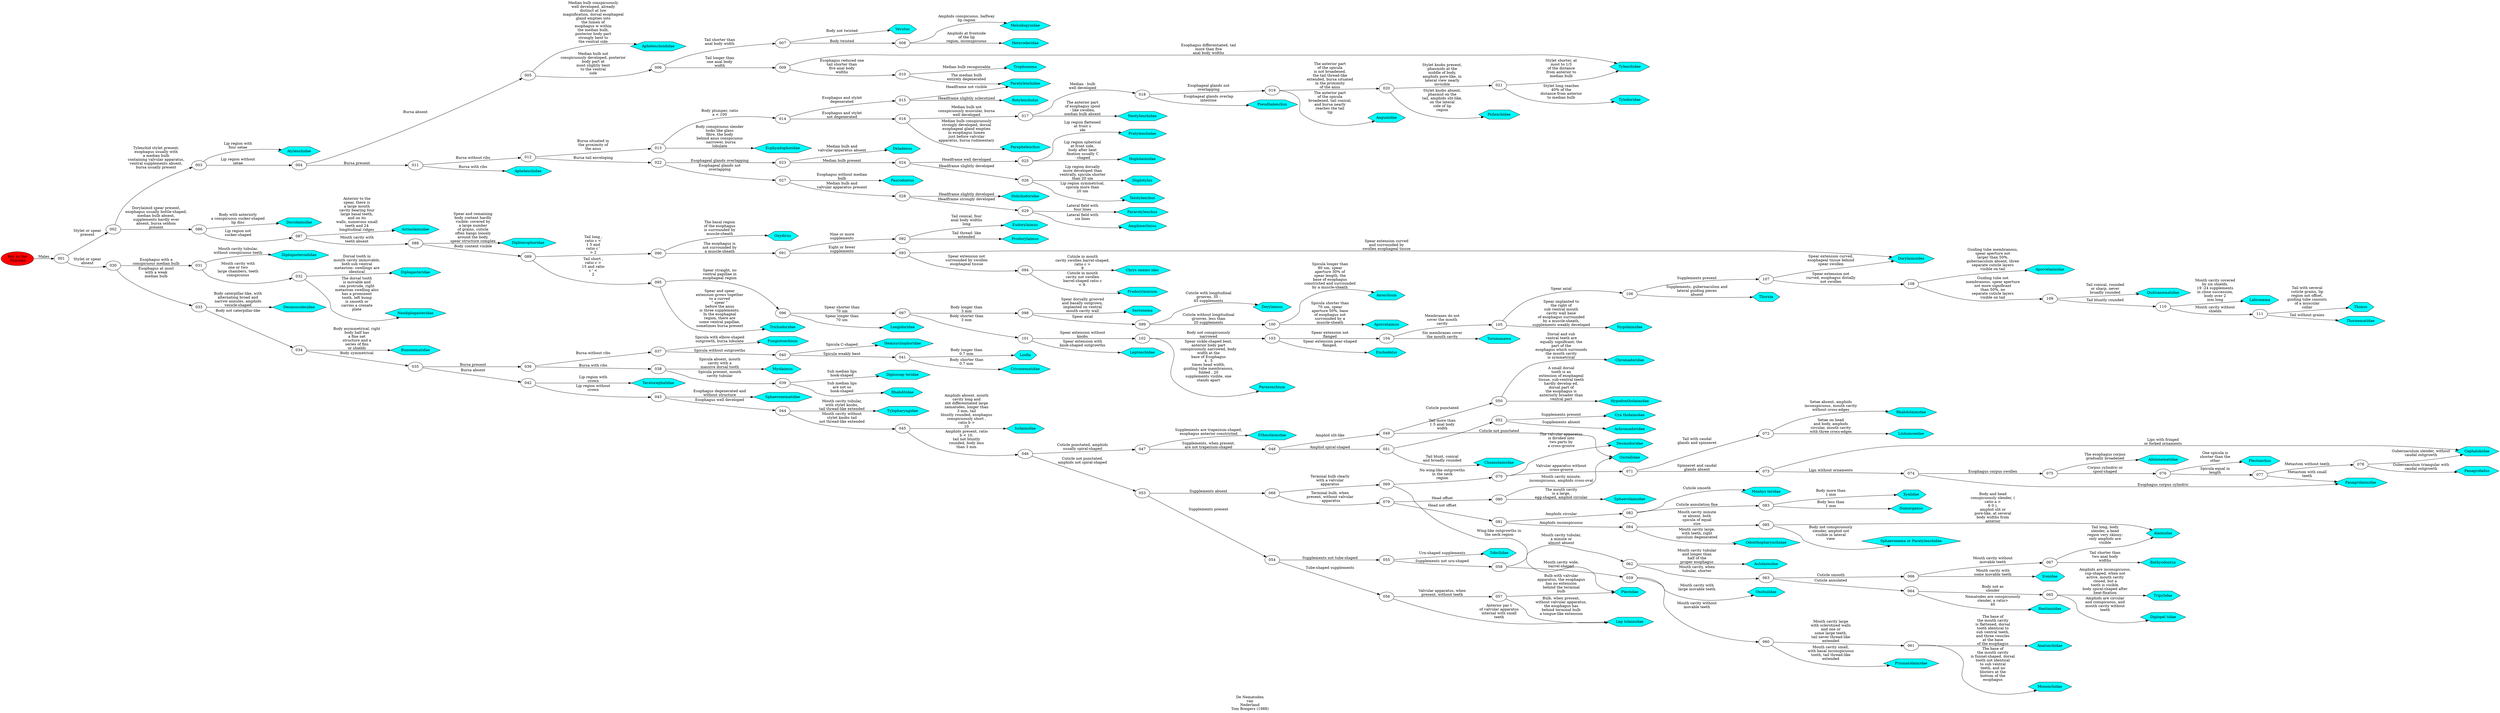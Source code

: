 // FOO
digraph GraphTitle {
	graph [rankdir=LR]
	label="De Nematoden
van
Nederland
Tom Bongers (1988)"
	000 [label="Key to the
 Families" fillcolor=red style=filled]
	000 -> 001 [label=Males
]
	Atylenchidae [label=Atylenchidae fillcolor=aqua shape=hexagon style=filled]
	Aphelenchoididae [label=Aphelenchoididae fillcolor=aqua shape=hexagon style=filled]
	Verutus [label=Verutus fillcolor=aqua shape=hexagon style=filled]
	Meloidogynidae [label=Meloidogynidae fillcolor=aqua shape=hexagon style=filled]
	Heteroderidae [label=Heteroderidae fillcolor=aqua shape=hexagon style=filled]
	Tylenchidae [label=Tylenchidae fillcolor=aqua shape=hexagon style=filled]
	Trophonema [label=Trophonema fillcolor=aqua shape=hexagon style=filled]
	Paratylenchidae [label=Paratylenchidae fillcolor=aqua shape=hexagon style=filled]
	Aphelenchidae [label=Aphelenchidae fillcolor=aqua shape=hexagon style=filled]
	Ecphyadophoridae [label=Ecphyadophoridae fillcolor=aqua shape=hexagon style=filled]
	Rotylenchulus [label=Rotylenchulus fillcolor=aqua shape=hexagon style=filled]
	Paratylenchidae [label=Paratylenchidae fillcolor=aqua shape=hexagon style=filled]
	Paraphelenchus [label=Paraphelenchus fillcolor=aqua shape=hexagon style=filled]
	Neotylenchidae [label=Neotylenchidae fillcolor=aqua shape=hexagon style=filled]
	Pseudhalenchus [label=Pseudhalenchus fillcolor=aqua shape=hexagon style=filled]
	Anguinidae [label=Anguinidae fillcolor=aqua shape=hexagon style=filled]
	Psilenchidae [label=Psilenchidae fillcolor=aqua shape=hexagon style=filled]
	Tylodoridae [label=Tylodoridae fillcolor=aqua shape=hexagon style=filled]
	Tylenchidae [label=Tylenchidae fillcolor=aqua shape=hexagon style=filled]
	Deladenus [label=Deladenus fillcolor=aqua shape=hexagon style=filled]
	Pratylenchidae [label=Pratylenchidae fillcolor=aqua shape=hexagon style=filled]
	Hoplolaimidae [label=Hoplolaimidae fillcolor=aqua shape=hexagon style=filled]
	Hoplotylus [label=Hoplotylus fillcolor=aqua shape=hexagon style=filled]
	Telotylenchus [label=Telotylenchus fillcolor=aqua shape=hexagon style=filled]
	Paurodontus [label=Paurodontus fillcolor=aqua shape=hexagon style=filled]
	Dolichodoridae [label=Dolichodoridae fillcolor=aqua shape=hexagon style=filled]
	Pararotylenchus [label=Pararotylenchus fillcolor=aqua shape=hexagon style=filled]
	Amplimerlinius [label=Amplimerlinius fillcolor=aqua shape=hexagon style=filled]
	Diplogasteroididae [label=Diplogasteroididae fillcolor=aqua shape=hexagon style=filled]
	Diplogasteridae [label=Diplogasteridae fillcolor=aqua shape=hexagon style=filled]
	Neodiplogasteridae [label=Neodiplogasteridae fillcolor=aqua shape=hexagon style=filled]
	Desmoscolecidae [label=Desmoscolecidae fillcolor=aqua shape=hexagon style=filled]
	Bunonematidae [label=Bunonematidae fillcolor=aqua shape=hexagon style=filled]
	Fungiotonchium [label=Fungiotonchium fillcolor=aqua shape=hexagon style=filled]
	Myolaimus [label=Myolaimus fillcolor=aqua shape=hexagon style=filled]
	"Diploscap teridae" [label="Diploscap teridae" fillcolor=aqua shape=hexagon style=filled]
	Rhabditidae [label=Rhabditidae fillcolor=aqua shape=hexagon style=filled]
	Hemicycliophoridae [label=Hemicycliophoridae fillcolor=aqua shape=hexagon style=filled]
	Loofia [label=Loofia fillcolor=aqua shape=hexagon style=filled]
	Criconematidae [label=Criconematidae fillcolor=aqua shape=hexagon style=filled]
	Teratocephalidae [label=Teratocephalidae fillcolor=aqua shape=hexagon style=filled]
	Sphaeronematidae [label=Sphaeronematidae fillcolor=aqua shape=hexagon style=filled]
	Tylopharyngidae [label=Tylopharyngidae fillcolor=aqua shape=hexagon style=filled]
	Isolaimidae [label=Isolaimidae fillcolor=aqua shape=hexagon style=filled]
	Ethmolaimidae [label=Ethmolaimidae fillcolor=aqua shape=hexagon style=filled]
	Osstellidae [label=Osstellidae fillcolor=aqua shape=hexagon style=filled]
	Chromadoridae [label=Chromadoridae fillcolor=aqua shape=hexagon style=filled]
	Hypodontholaimidae [label=Hypodontholaimidae fillcolor=aqua shape=hexagon style=filled]
	Choanolaimidae [label=Choanolaimidae fillcolor=aqua shape=hexagon style=filled]
	Achromadoridae [label=Achromadoridae fillcolor=aqua shape=hexagon style=filled]
	"Cya tholaimidae" [label="Cya tholaimidae" fillcolor=aqua shape=hexagon style=filled]
	Tobrilidae [label=Tobrilidae fillcolor=aqua shape=hexagon style=filled]
	"Lep tolaimidae" [label="Lep tolaimidae" fillcolor=aqua shape=hexagon style=filled]
	Plectidae [label=Plectidae fillcolor=aqua shape=hexagon style=filled]
	"Lep tolaimidae" [label="Lep tolaimidae" fillcolor=aqua shape=hexagon style=filled]
	Onchulidae [label=Onchulidae fillcolor=aqua shape=hexagon style=filled]
	Prismatolaimidae [label=Prismatolaimidae fillcolor=aqua shape=hexagon style=filled]
	Mononchidae [label=Mononchidae fillcolor=aqua shape=hexagon style=filled]
	Anatonchidae [label=Anatonchidae fillcolor=aqua shape=hexagon style=filled]
	Aulolaimidae [label=Aulolaimidae fillcolor=aqua shape=hexagon style=filled]
	Bastianiidae [label=Bastianiidae fillcolor=aqua shape=hexagon style=filled]
	Tripylidae [label=Tripylidae fillcolor=aqua shape=hexagon style=filled]
	"Diplopel tidae" [label="Diplopel tidae" fillcolor=aqua shape=hexagon style=filled]
	Ironidae [label=Ironidae fillcolor=aqua shape=hexagon style=filled]
	Bathyodontus [label=Bathyodontus fillcolor=aqua shape=hexagon style=filled]
	Alaimidae [label=Alaimidae fillcolor=aqua shape=hexagon style=filled]
	Plectidae [label=Plectidae fillcolor=aqua shape=hexagon style=filled]
	Desmodoridae [label=Desmodoridae fillcolor=aqua shape=hexagon style=filled]
	Rhabdolaimidae [label=Rhabdolaimidae fillcolor=aqua shape=hexagon style=filled]
	Linhomoeidae [label=Linhomoeidae fillcolor=aqua shape=hexagon style=filled]
	Cephalobidae [label=Cephalobidae fillcolor=aqua shape=hexagon style=filled]
	Panagrolaimidae [label=Panagrolaimidae fillcolor=aqua shape=hexagon style=filled]
	Alloionematidae [label=Alloionematidae fillcolor=aqua shape=hexagon style=filled]
	Plectonchus [label=Plectonchus fillcolor=aqua shape=hexagon style=filled]
	Panagrolaimidae [label=Panagrolaimidae fillcolor=aqua shape=hexagon style=filled]
	Panagrobelus [label=Panagrobelus fillcolor=aqua shape=hexagon style=filled]
	Cephalobidae [label=Cephalobidae fillcolor=aqua shape=hexagon style=filled]
	Osstellidae [label=Osstellidae fillcolor=aqua shape=hexagon style=filled]
	Sphaerolaimidae [label=Sphaerolaimidae fillcolor=aqua shape=hexagon style=filled]
	"Monhys teridae" [label="Monhys teridae" fillcolor=aqua shape=hexagon style=filled]
	Xyalidae [label=Xyalidae fillcolor=aqua shape=hexagon style=filled]
	Domorganus [label=Domorganus fillcolor=aqua shape=hexagon style=filled]
	Odonthopharynchidae [label=Odonthopharynchidae fillcolor=aqua shape=hexagon style=filled]
	Alaimidae [label=Alaimidae fillcolor=aqua shape=hexagon style=filled]
	"Sphaeronema or Paratylenchidae" [label="Sphaeronema or Paratylenchidae" fillcolor=aqua shape=hexagon style=filled]
	Discolaimidae [label=Discolaimidae fillcolor=aqua shape=hexagon style=filled]
	Actinolaimidae [label=Actinolaimidae fillcolor=aqua shape=hexagon style=filled]
	Diphterophoridae [label=Diphterophoridae fillcolor=aqua shape=hexagon style=filled]
	Oxydirus [label=Oxydirus fillcolor=aqua shape=hexagon style=filled]
	Eudorylaimus [label=Eudorylaimus fillcolor=aqua shape=hexagon style=filled]
	Prodorylaimus [label=Prodorylaimus fillcolor=aqua shape=hexagon style=filled]
	Dorylaimoides [label=Dorylaimoides fillcolor=aqua shape=hexagon style=filled]
	"Chrys onemo ides" [label="Chrys onemo ides" fillcolor=aqua shape=hexagon style=filled]
	Prodorylaimium [label=Prodorylaimium fillcolor=aqua shape=hexagon style=filled]
	Trichodoridae [label=Trichodoridae fillcolor=aqua shape=hexagon style=filled]
	Longidoridae [label=Longidoridae fillcolor=aqua shape=hexagon style=filled]
	Sectonema [label=Sectonema fillcolor=aqua shape=hexagon style=filled]
	Dorylaimus [label=Dorylaimus fillcolor=aqua shape=hexagon style=filled]
	Axonchium [label=Axonchium fillcolor=aqua shape=hexagon style=filled]
	Aporcelaimus [label=Aporcelaimus fillcolor=aqua shape=hexagon style=filled]
	Leptonchidae [label=Leptonchidae fillcolor=aqua shape=hexagon style=filled]
	Paraxonchium [label=Paraxonchium fillcolor=aqua shape=hexagon style=filled]
	Enchodelus [label=Enchodelus fillcolor=aqua shape=hexagon style=filled]
	Torumanawa [label=Torumanawa fillcolor=aqua shape=hexagon style=filled]
	Nygolaimidae [label=Nygolaimidae fillcolor=aqua shape=hexagon style=filled]
	Thornia [label=Thornia fillcolor=aqua shape=hexagon style=filled]
	Dorylaimoides [label=Dorylaimoides fillcolor=aqua shape=hexagon style=filled]
	Aporcelaimidae [label=Aporcelaimidae fillcolor=aqua shape=hexagon style=filled]
	Qudsianematidae [label=Qudsianematidae fillcolor=aqua shape=hexagon style=filled]
	Labronema [label=Labronema fillcolor=aqua shape=hexagon style=filled]
	Thonus [label=Thonus fillcolor=aqua shape=hexagon style=filled]
	Thornematidae [label=Thornematidae fillcolor=aqua shape=hexagon style=filled]
	001 -> 002 [label="Stylet or spear
present
"]
	001 -> 030 [label="Stylet or spear
absent
"]
	002 -> 003 [label="Tylenchid stylet present,
esophagus usually with
a median bulb
containing valvular apparatus,
ventral supplements absent,
bursa usually present
"]
	002 -> 086 [label="Dorylaimid spear present,
esophagus usually bottle-shaped,
median bulb absent,
supplements hardly ever
absent, bursa seldom
present
"]
	003 -> Atylenchidae [label="Lip region with
four setae
"]
	003 -> 004 [label="Lip region without
setae
"]
	004 -> 005 [label="Bursa absent
"]
	004 -> 011 [label="Bursa present
"]
	005 -> Aphelenchoididae [label="Median bulb conspicuously
well developed, already
distinct at low
magnification, dorsal esophageal
gland empties into
the lumen of
esophagus w within
the median bulb,
posterior body part
strongly bent to
the ventral side
"]
	005 -> 006 [label="Median bulb not
conspicuously developed, posterior
body part at
most slightly bent
to the ventral
side
"]
	006 -> 007 [label="Tail shorter than
anal body width
"]
	006 -> 009 [label="Tail longer than
one anal body
width
"]
	007 -> Verutus [label="Body not twisted
"]
	007 -> 008 [label="Body twisted
"]
	008 -> Meloidogynidae [label="Amphids conspicuous, halfway
lip region
"]
	008 -> Heteroderidae [label="Amphids at frontside
of the lip
region, inconspicuous
"]
	009 -> Tylenchidae [label="Esophagus differentiated, tail
more than five
anal body widths
"]
	009 -> 010 [label="Esophagus reduced one
tail shorter than
five anal body
widths
"]
	010 -> Trophonema [label="Median bulb recognizable
"]
	010 -> Paratylenchidae [label="The median bulb
entirely degenerated
"]
	011 -> Aphelenchidae [label="Bursa with ribs
"]
	011 -> 012 [label="Bursa without ribs
"]
	012 -> 013 [label="Bursa situated in
the proximity of
the anus
"]
	012 -> 022 [label="Bursa tail enveloping
"]
	013 -> Ecphyadophoridae [label="Body conspicuous slender
looks like glass
fibre, the body
behind anus conspicuous
· narrower, bursa
lobulate
"]
	013 -> 014 [label="Body plumper, ratio
a < 100
"]
	014 -> 015 [label="Esophagus and stylet
degenerated
"]
	014 -> 016 [label="Esophagus and stylet
not degenerated
"]
	015 -> Rotylenchulus [label="Headframe slightly sclerotized
"]
	015 -> Paratylenchidae [label="Headframe not visible
"]
	016 -> Paraphelenchus [label="Median bulb conspicuously
strongly developed, dorsal
esophageal gland empties
in esophagus lumen
just before valvular
apparatus, bursa rudimentary
"]
	016 -> 017 [label="Median bulb not
conspicuously muscular, bursa
well developed
"]
	017 -> Neotylenchidae [label="The anterior part
of esophagus spool
- like swollen,
median bulb absent
"]
	017 -> 018 [label="Median · bulb
well developed
"]
	018 -> Pseudhalenchus [label="Esophageal glands overlap
intestine
"]
	018 -> 019 [label="Esophageal glands not
overlapping
"]
	019 -> Anguinidae [label="The anterior part
of the spicula
broadened, tail conical,
and bursa nearly
reaches the tail
tip
"]
	019 -> 020 [label="The anterior part
of the spicula
is not broadened,
the tail thread-like
extended, bursa situated
in the proximity
of the anus
"]
	020 -> Psilenchidae [label="Stylet knobs absent,
phasmid on the
tail, amphids slit-like,
on the lateral
side of lip
region
"]
	020 -> 021 [label="Stylet knobs present,
phasmids at the
middle of body,
amphids pore-like, in
lateral view nearly
invisible
"]
	021 -> Tylodoridae [label="Stylet long reaches
40% of the
distance from anterior
to median bulb
"]
	021 -> Tylenchidae [label="Stylet shorter, at
most to 1/3
of the distance
from anterior to
median bulb
"]
	022 -> 023 [label="Esophageal glands overlapping
"]
	022 -> 027 [label="Esophageal glands not
overlapping
"]
	023 -> Deladenus [label="Median bulb and
valvular apparatus absent
"]
	023 -> 024 [label="Median bulb present
"]
	024 -> 025 [label="Headframe well developed
"]
	024 -> 026 [label="Headframe slightly developed
"]
	025 -> Pratylenchidae [label="Lip region flattened
at front s
ide
"]
	025 -> Hoplolaimidae [label="Lip region spherical
at front side,
body after heat
fixation usually C
- shaped
"]
	026 -> Hoplotylus [label="Lip region dorsally
more developed than
ventrally, spicula shorter
than 20 um
"]
	026 -> Telotylenchus [label="Lip region symmetrical,
spicula more than
20 um
"]
	027 -> Paurodontus [label="Esophagus without median
bulb
"]
	027 -> 028 [label="Median bulb and
valvular apparatus present
"]
	028 -> Dolichodoridae [label="Headframe slightly developed
"]
	028 -> 029 [label="Headframe strongly developed
"]
	029 -> Pararotylenchus [label="Lateral field with
four lines
"]
	029 -> Amplimerlinius [label="Lateral field with
six lines
"]
	030 -> 031 [label="Esophagus with a
conspicuous median bulb
"]
	030 -> 033 [label="Esophagus at most
with a weak
median bulb
"]
	031 -> Diplogasteroididae [label="Mouth cavity tubular,
without conspicuous teeth
"]
	031 -> 032 [label="Mouth cavity with
one or two
large chambers, teeth
conspicuous
"]
	032 -> Diplogasteridae [label="Dorsal tooth in
mouth cavity immovable,
both sub ventral
metastom- swellings are
identical
"]
	032 -> Neodiplogasteridae [label="The dorsal tooth
is movable and
can protrude, right
metastom swelling also
has a prominent
tooth, left bump
is smooth or
carries a crenate
plate
"]
	033 -> Desmoscolecidae [label="Body caterpillar-like, with
alternating broad and
narrow annules, amphids
vesicle-shaped
"]
	033 -> 034 [label="Body not caterpillar-like
"]
	034 -> Bunonematidae [label="Body asymmetrical, right
body half has
a fine net
structure and a
series of fins
or shields
"]
	034 -> 035 [label="Body symmetrical
"]
	035 -> 036 [label="Bursa present
"]
	035 -> 042 [label="Bursa absent
"]
	036 -> 037 [label="Bursa without ribs
"]
	036 -> 038 [label="Bursa with ribs
"]
	037 -> Fungiotonchium [label="Spicula with elbow-shaped
outgrowth, bursa lobulate
"]
	037 -> 040 [label="Spicula without outgrowths
"]
	038 -> 039 [label="Spicula present, mouth
cavity tubular
"]
	038 -> Myolaimus [label="Spicula absent, mouth
cavity with a
massive dorsal tooth
"]
	039 -> "Diploscap teridae" [label="Sub median lips
hook-shaped
"]
	039 -> Rhabditidae [label="Sub median lips
are not so
hook-shaped
"]
	040 -> Hemicycliophoridae [label="Spicula C-shaped
"]
	040 -> 041 [label="Spicula weakly bent
"]
	041 -> Loofia [label="Body longer than
0.7 mm
"]
	041 -> Criconematidae [label="Body shorter than
0.7 mm
"]
	042 -> Teratocephalidae [label="Lip region with
crown
"]
	042 -> 043 [label="Lip region without
crown
"]
	043 -> Sphaeronematidae [label="Esophagus degenerated and
without structure
"]
	043 -> 044 [label="Esophagus well developed
"]
	044 -> Tylopharyngidae [label="Mouth cavity tubular,
with stylet knobs,
tail thread-like extended
"]
	044 -> 045 [label="Mouth cavity without
stylet knobs tail
not thread-like extended
"]
	045 -> Isolaimidae [label="Amphids absent, mouth
cavity long and
not differentiated large
nematodes, longer than
3 mm, tail
bluntly rounded, esophagus
conspicuously short ,
ratio b >
10
"]
	045 -> 046 [label="Amphids present, ratio
b < 10,
tail not bluntly
rounded, body less
than 3 mm
"]
	046 -> 047 [label="Cuticle punctated, amphids
usually spiral-shaped
"]
	046 -> 053 [label="Cuticle not punctated,
amphids not spiral-shaped
"]
	047 -> Ethmolaimidae [label="Supplements are trapezium-shaped,
esophagus anterior constricted
"]
	047 -> 048 [label="Supplements, when present,
are not trapezium-shaped
"]
	048 -> 049 [label="Amphid slit-like
"]
	048 -> 051 [label="Amphid spiral-shaped
"]
	049 -> Osstellidae [label="Cuticle not punctated
"]
	049 -> 050 [label="Cuticle punctated
"]
	050 -> Chromadoridae [label="Dorsal and sub
ventral teeth are
equally significant; the
part of the
esophagus which surrounds
the mouth cavity
is symmetrical
"]
	050 -> Hypodontholaimidae [label="A small dorsal
tooth is an
extension of esophageal
tissue, sub-ventral teeth
hardly develop ed,
dorsal part of
the esophagus is
anteriorly broader than
ventral part
"]
	051 -> Choanolaimidae [label="Tail blunt, conical
and broadly rounded
"]
	051 -> 052 [label="Tail more than
1.5 anal body
width
"]
	052 -> Achromadoridae [label="Supplements absent
"]
	052 -> "Cya tholaimidae" [label="Supplements present
"]
	053 -> 054 [label="Supplements present
"]
	053 -> 068 [label="Supplements absent
"]
	054 -> 056 [label="Tube-shaped supplements
"]
	054 -> 055 [label="Supplements not tube-shaped
"]
	055 -> Tobrilidae [label="Urn-shaped supplements
"]
	055 -> 058 [label="Supplements not urn-shaped
"]
	056 -> "Lep tolaimidae" [label="Anterior par t
of valvular apparatus
internal with small
teeth
"]
	056 -> 057 [label="Valvular apparatus, when
present, without teeth
"]
	057 -> Plectidae [label="Bulb with valvular
apparatus, the esophagus
has no extension
behind the terminal
bulb
"]
	057 -> "Lep tolaimidae" [label="Bulb, when present,
without valvular apparatus,
the esophagus has
behind terminal bulb
a tongue-like extension
"]
	058 -> 059 [label="Mouth cavity wide,
barrel-shaped
"]
	058 -> 062 [label="Mouth cavity tubular,
a minute or
almost absent
"]
	059 -> Onchulidae [label="Mouth cavity with
large movable teeth
"]
	059 -> 060 [label="Mouth cavity without
movable teeth
"]
	060 -> Prismatolaimidae [label="Mouth cavity small,
with basal inconspicuous
tooth, tail thread-like
extended
"]
	060 -> 061 [label="Mouth cavity large
with sclerotized walls
and one or
some large teeth,
tail never thread-like
extended
"]
	061 -> Mononchidae [label="The base of
the mouth cavity
is funnel-shaped, dorsal
tooth not identical
to sub ventral
teeth, and no
blisters at the
bottom of the
esophagus
"]
	061 -> Anatonchidae [label="The base of
the mouth cavity
is flattened, dorsal
tooth identical to
sub ventral teeth,
and three vesicles
at the base
of the esophagus
"]
	062 -> Aulolaimidae [label="Mouth cavity tubular
and longer than
half of the
proper esophagus
"]
	062 -> 063 [label="Mouth cavity, when
tubular, shorter
"]
	063 -> 064 [label="Cuticle annulated
"]
	063 -> 066 [label="Cuticle smooth
"]
	064 -> Bastianiidae [label="Nematodes are conspicuously
slender, a ratio>
40
"]
	064 -> 065 [label="Body not as
slender
"]
	065 -> Tripylidae [label="Amphids are inconspicuous,
cup-shaped, when not
active, mouth cavity
closed, but a
tooth is visible,
body spiral-shaped after
heat-fixation
"]
	065 -> "Diplopel tidae" [label="Amphids are circular
and conspicuous, and
mouth cavity without
teeth
"]
	066 -> Ironidae [label="Mouth cavity with
some movable teeth
"]
	066 -> 067 [label="Mouth cavity without
movable teeth
"]
	067 -> Bathyodontus [label="Tail shorter than
two anal body
widths
"]
	067 -> Alaimidae [label="Tail long, body
slender, a head
region very skinny:
only amphids are
visible
"]
	068 -> 069 [label="Terminal bulb clearly
with a valvular
apparatus
"]
	068 -> 079 [label="Terminal bulb, when
present, without valvular
· apparatus
"]
	069 -> Plectidae [label="Wing-like outgrowths in
the neck region
"]
	069 -> 070 [label="No wing-like outgrowths
in the neck
region
"]
	070 -> Desmodoridae [label="The valvular apparatus
is divided into
two parts by
a cross-groove
"]
	070 -> 071 [label="Valvular apparatus without
cross-groove
"]
	071 -> 072 [label="Tail with caudal
glands and spinneret
"]
	071 -> 073 [label="Spinneret and caudal
glands absent
"]
	072 -> Rhabdolaimidae [label="Setae absent, amphids
inconspicuous, mouth cavity
without cross-edges
"]
	072 -> Linhomoeidae [label="Setae on head
and body, amphids
circular, mouth cavity
with three cross-edges
"]
	073 -> Cephalobidae [label="Lips with fringed
or forked ornaments
"]
	073 -> 074 [label="Lips without ornaments
"]
	074 -> Panagrolaimidae [label="Esophagus corpus cylindric
"]
	074 -> 075 [label="Esophagus corpus swollen
"]
	075 -> Alloionematidae [label="The esophagus corpus
gradually broadened
"]
	075 -> 076 [label="Corpus cylindric or
spool-shaped
"]
	076 -> Plectonchus [label="One spicula is
shorter than the
other
"]
	076 -> 077 [label="Spicula equal in
length
"]
	077 -> Panagrolaimidae [label="Metastom with small
teeth
"]
	077 -> 078 [label="Metastom without teeth
"]
	078 -> Panagrobelus [label="Gubernaculum triangular with
caudal outgrowth
"]
	078 -> Cephalobidae [label="Gubernaculum slender, without
caudal outgrowth
"]
	079 -> 080 [label="Head offset
"]
	079 -> 081 [label="Head not offset
"]
	080 -> Osstellidae [label="Mouth cavity minute,
inconspicuous, amphids cross-oval
"]
	080 -> Sphaerolaimidae [label="The mouth cavity
is a large,
egg-shaped, amphid circular
"]
	081 -> 082 [label="Amphids circular
"]
	081 -> 084 [label="Amphids inconspicuous
"]
	082 -> "Monhys teridae" [label="Cuticle smooth
"]
	082 -> 083 [label="Cuticle annulation fine
"]
	083 -> Xyalidae [label="Body more than
1 mm
"]
	083 -> Domorganus [label="Body less than
1 mm
"]
	084 -> Odonthopharynchidae [label="Mouth cavity large,
with teeth, right
spiculum degenerated
"]
	084 -> 085 [label="Mouth cavity minute
or absent, both
spicula of equal
size
"]
	085 -> Alaimidae [label="Body and head
conspicuously slender, (
ratio a >
6 0 ),
amphid slit or
pore-like, at several
body widths from
anterior
"]
	085 -> "Sphaeronema or Paratylenchidae" [label="Body not conspicuously
slender, amphid not
visible in lateral
view
"]
	086 -> Discolaimidae [label="Body with anteriorly
a conspicuous sucker-shaped
lip disc
"]
	086 -> 087 [label="Lip region not
sucker-shaped
"]
	087 -> Actinolaimidae [label="Anterior to the
spear, there is
a large mouth
cavity bearing four
large basal teeth,
and on its
walls, numerous small
teeth and 24
longitudinal ridges
"]
	087 -> 088 [label="Mouth cavity with
teeth absent
"]
	088 -> Diphterophoridae [label="Spear and remaining
body content hardly
visible: covered by
a large number
of grains, cuticle
often hangs loosely
around the body,
spear structure complex
"]
	088 -> 089 [label="Body content visible
"]
	089 -> 090 [label="Tail long ,
ratio c <
1 5 and
ratio c '
> 2
"]
	089 -> 095 [label="Tail short ,
ratio c >
15 and ratio
c ' <
2
"]
	090 -> Oxydirus [label="The basal region
of the esophagus
is surrounded by
muscle-sheath
"]
	090 -> 091 [label="The esophagus is
not surrounded by
a muscle-sheath
"]
	091 -> 092 [label="Nine or more
supplements
"]
	091 -> 093 [label="Eight or fewer
supplements
"]
	092 -> Eudorylaimus [label="Tail conical, four
anal body widths
long
"]
	092 -> Prodorylaimus [label="Tail thread- like
extended
"]
	093 -> Dorylaimoides [label="Spear extension curved
and surrounded by
swollen esophageal tissue
"]
	093 -> 094 [label="Spear extension not
surrounded by swollen
esophageal tissue
"]
	094 -> "Chrys onemo ides" [label="Cuticle in mouth
cavity swollen barrel-shaped,
ratio c >
9
"]
	094 -> Prodorylaimium [label="Cuticle in mouth
cavity not swollen
barrel-shaped ratio c
< 9.
"]
	095 -> Trichodoridae [label="Spear and spear
extension grows together
to a curved
\" spear \"
before the anus
is three supplements.
In the esophageal
region, there are
some ventral papillae,
sometimes bursa present
"]
	095 -> 096 [label="Spear straight, no
ventral papillae in
esophageal region
"]
	096 -> Longidoridae [label="Spear longer than
70 um
"]
	096 -> 097 [label="Spear shorter than
70 um
"]
	097 -> 098 [label="Body longer than
3 mm
"]
	097 -> 101 [label="Body shorter than
3 mm
"]
	098 -> Sectonema [label="Spear dorsally grooved
and basally outgrown,
implanted on ventral
mouth cavity wall
"]
	098 -> 099 [label="Spear axial
"]
	099 -> Dorylaimus [label="Cuticle with longitudinal
grooves, 35 -
45 supplements
"]
	099 -> 100 [label="Cuticle without longitudinal
grooves, less than
20 supplements
"]
	100 -> Axonchium [label="Spicula longer than
80 um, spear
aperture 30% of
spear length, the
base of esophagus
constricted and surrounded
by a muscle-sheath
"]
	100 -> Aporcelaimus [label="Spicula shorter than
70 um, spear
aperture 50%, base
of esophagus not
surrounded by a
muscle-sheath
"]
	101 -> Leptonchidae [label="Spear extension with
knob-shaped outgrowths
"]
	101 -> 102 [label="Spear extension without
knobs
"]
	102 -> Paraxonchium [label="Spear sickle-shaped bent,
anterior body part
conspicuously narrowed, body
width at the
base of Esophagus
4 . 5
times head width,
guiding tube membranous,
folded , 20
supplements visible, one
stands apart
"]
	102 -> 103 [label="Body not conspicuously
narrowed
"]
	103 -> Enchodelus [label="Spear extension pear-shaped
flanged.
"]
	103 -> 104 [label="Spear extension not
flanged
"]
	104 -> Torumanawa [label="Six membranes cover
the mouth cavity
"]
	104 -> 105 [label="Membranes do not
cover the mouth
cavity
"]
	105 -> Nygolaimidae [label="Spear implanted to
the right of
sub ventral mouth
cavity wall base
of esophagus surrounded
by a muscle-sheath,
supplements weakly developed
"]
	105 -> 106 [label="Spear axial
"]
	106 -> Thornia [label="Supplements, gubernaculum and
lateral guiding pieces
absent
"]
	106 -> 107 [label="Supplements present
"]
	107 -> Dorylaimoides [label="Spear extension curved,
esophageal tissue behind
spear swollen
"]
	107 -> 108 [label="Spear extension not
curved, esophagus distally
not swollen
"]
	108 -> Aporcelaimidae [label="Guiding tube membranous,
spear aperture not
larger than 50%,
gubernaculum absent, three
separate cuticle layers
visible on tail
"]
	108 -> 109 [label="Guiding tube not
membranous, spear aperture
not more significant
than 50%, no
separate cuticle layers
visible on tail
"]
	109 -> Qudsianematidae [label="Tail conical, rounded
or sharp, never
broadly rounded
"]
	109 -> 110 [label="Tail bluntly rounded
"]
	110 -> Labronema [label="Mouth cavity covered
by six shields,
19 -24 supplements
in close succession,
body over 2
mm long
"]
	110 -> 111 [label="Mouth cavity without
shields
"]
	111 -> Thonus [label="Tail with several
cuticle grains, lip
region not offset,
guiding tube consists
of a muscular
collar
"]
	111 -> Thornematidae [label="Tail without grains
"]
}
